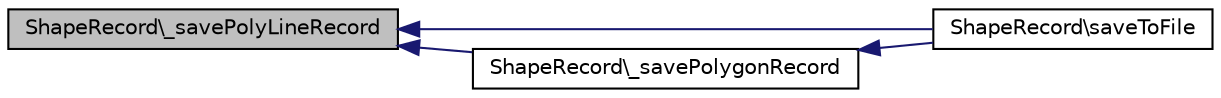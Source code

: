 digraph G
{
  edge [fontname="Helvetica",fontsize="10",labelfontname="Helvetica",labelfontsize="10"];
  node [fontname="Helvetica",fontsize="10",shape=record];
  rankdir="LR";
  Node1 [label="ShapeRecord\\_savePolyLineRecord",height=0.2,width=0.4,color="black", fillcolor="grey75", style="filled" fontcolor="black"];
  Node1 -> Node2 [dir="back",color="midnightblue",fontsize="10",style="solid",fontname="Helvetica"];
  Node2 [label="ShapeRecord\\saveToFile",height=0.2,width=0.4,color="black", fillcolor="white", style="filled",URL="$classShapeRecord.html#addb85d948811b5e31ba3add64d8cc887"];
  Node1 -> Node3 [dir="back",color="midnightblue",fontsize="10",style="solid",fontname="Helvetica"];
  Node3 [label="ShapeRecord\\_savePolygonRecord",height=0.2,width=0.4,color="black", fillcolor="white", style="filled",URL="$classShapeRecord.html#ad6be706a0179e14e6f724dedcc3a917b"];
  Node3 -> Node2 [dir="back",color="midnightblue",fontsize="10",style="solid",fontname="Helvetica"];
}
